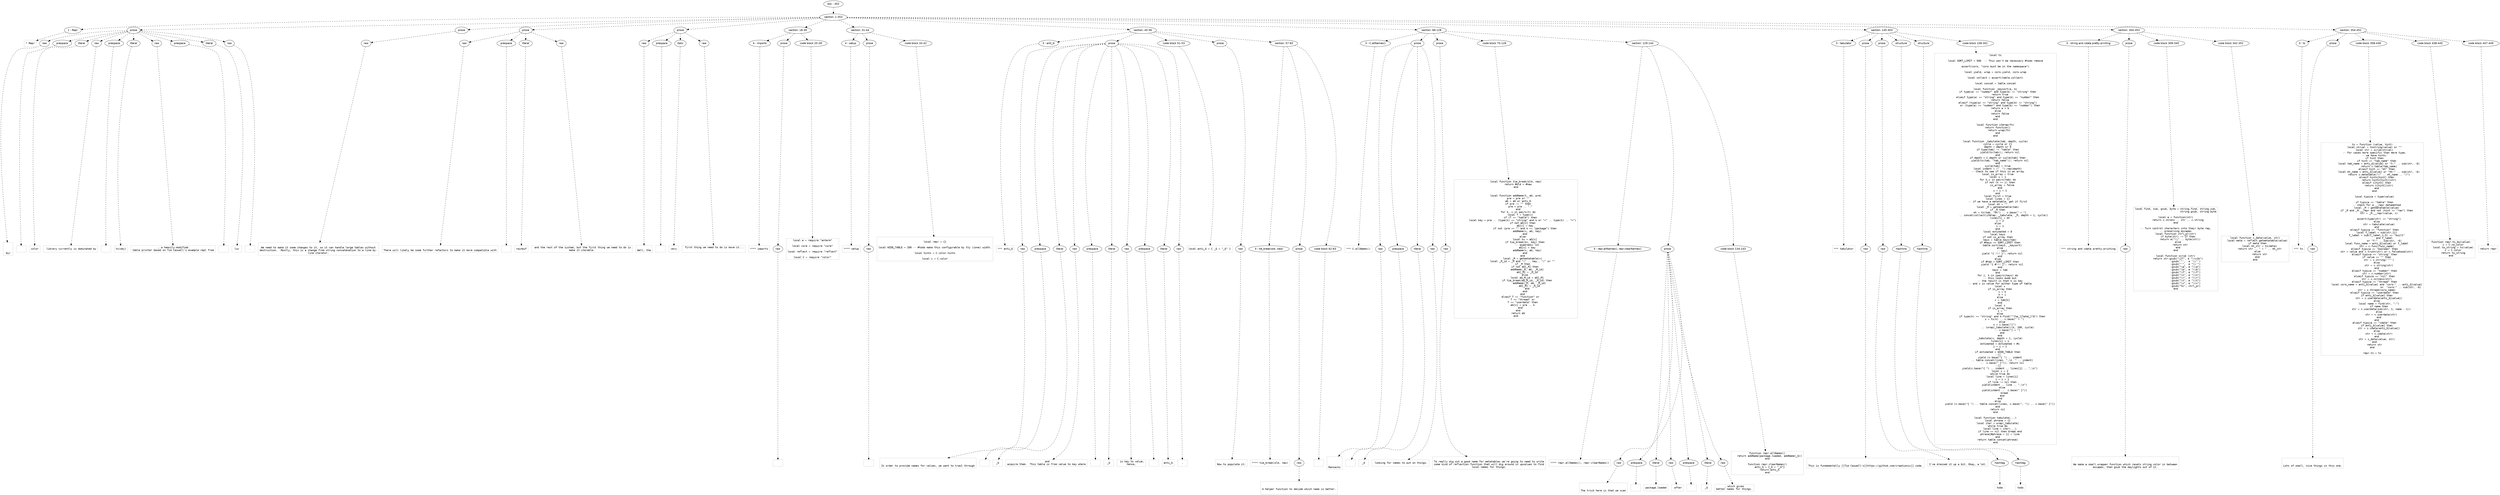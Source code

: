 digraph lpegNode {

node [fontname=Helvetica]
edge [style=dashed]

doc_0 [label="doc - 452"]


doc_0 -> { section_1}
{rank=same; section_1}

section_1 [label="section: 1-353"]


// END RANK doc_0

section_1 -> { header_2 prose_3 prose_4 prose_5 prose_6 section_7 section_8 section_9 section_10 section_11 section_12 section_13}
{rank=same; header_2 prose_3 prose_4 prose_5 prose_6 section_7 section_8 section_9 section_10 section_11 section_12 section_13}

header_2 [label="1 : Repr"]

prose_3 [label="prose"]

prose_4 [label="prose"]

prose_5 [label="prose"]

prose_6 [label="prose"]

section_7 [label="section: 18-30"]

section_8 [label="section: 31-44"]

section_9 [label="section: 45-56"]

section_10 [label="section: 66-128"]

section_11 [label="section: 145-303"]

section_12 [label="section: 304-353"]

section_13 [label="section: 354-452"]


// END RANK section_1

header_2 -> leaf_14
leaf_14  [color=Gray,shape=rectangle,fontname=Inconsolata,label="* Repr"]
// END RANK header_2

prose_3 -> { raw_15 prespace_16 literal_17 raw_18 prespace_19 literal_20 raw_21 prespace_22 literal_23 raw_24}
{rank=same; raw_15 prespace_16 literal_17 raw_18 prespace_19 literal_20 raw_21 prespace_22 literal_23 raw_24}

raw_15 [label="raw"]

prespace_16 [label="prespace"]

literal_17 [label="literal"]

raw_18 [label="raw"]

prespace_19 [label="prespace"]

literal_20 [label="literal"]

raw_21 [label="raw"]

prespace_22 [label="prespace"]

literal_23 [label="literal"]

raw_24 [label="raw"]


// END RANK prose_3

raw_15 -> leaf_25
leaf_25  [color=Gray,shape=rectangle,fontname=Inconsolata,label="


Our"]
// END RANK raw_15

prespace_16 -> leaf_26
leaf_26  [color=Gray,shape=rectangle,fontname=Inconsolata,label=" "]
// END RANK prespace_16

literal_17 -> leaf_27
leaf_27  [color=Gray,shape=rectangle,fontname=Inconsolata,label="color"]
// END RANK literal_17

raw_18 -> leaf_28
leaf_28  [color=Gray,shape=rectangle,fontname=Inconsolata,label=" library currently is dominated by"]
// END RANK raw_18

prespace_19 -> leaf_29
leaf_29  [color=Gray,shape=rectangle,fontname=Inconsolata,label=" "]
// END RANK prespace_19

literal_20 -> leaf_30
leaf_30  [color=Gray,shape=rectangle,fontname=Inconsolata,label="ts(obj)"]
// END RANK literal_20

raw_21 -> leaf_31
leaf_31  [color=Gray,shape=rectangle,fontname=Inconsolata,label=", a heavily-modified
table printer based on Tim Caswell's example repl from"]
// END RANK raw_21

prespace_22 -> leaf_32
leaf_32  [color=Gray,shape=rectangle,fontname=Inconsolata,label=" "]
// END RANK prespace_22

literal_23 -> leaf_33
leaf_33  [color=Gray,shape=rectangle,fontname=Inconsolata,label="luv"]
// END RANK literal_23

raw_24 -> leaf_34
leaf_34  [color=Gray,shape=rectangle,fontname=Inconsolata,label=".
"]
// END RANK raw_24

prose_4 -> { raw_35}
{rank=same; raw_35}

raw_35 [label="raw"]


// END RANK prose_4

raw_35 -> leaf_36
leaf_36  [color=Gray,shape=rectangle,fontname=Inconsolata,label="
We need to make it some changes to it, so it can handle large tables without
destruction.  Mostly, this is a change from string concatenation to a line-by-
line iterator.
"]
// END RANK raw_35

prose_5 -> { raw_37 prespace_38 literal_39 raw_40}
{rank=same; raw_37 prespace_38 literal_39 raw_40}

raw_37 [label="raw"]

prespace_38 [label="prespace"]

literal_39 [label="literal"]

raw_40 [label="raw"]


// END RANK prose_5

raw_37 -> leaf_41
leaf_41  [color=Gray,shape=rectangle,fontname=Inconsolata,label="
There will likely be some further refactors to make it more compatible with"]
// END RANK raw_37

prespace_38 -> leaf_42
leaf_42  [color=Gray,shape=rectangle,fontname=Inconsolata,label=""]
// END RANK prespace_38

literal_39 -> leaf_43
leaf_43  [color=Gray,shape=rectangle,fontname=Inconsolata,label="rainbuf"]
// END RANK literal_39

raw_40 -> leaf_44
leaf_44  [color=Gray,shape=rectangle,fontname=Inconsolata,label=" and the rest of the system, but the first thing we need to do is
make it iterable.
"]
// END RANK raw_40

prose_6 -> { raw_45 prespace_46 italic_47 raw_48}
{rank=same; raw_45 prespace_46 italic_47 raw_48}

raw_45 [label="raw"]

prespace_46 [label="prespace"]

italic_47 [label="italic"]

raw_48 [label="raw"]


// END RANK prose_6

raw_45 -> leaf_49
leaf_49  [color=Gray,shape=rectangle,fontname=Inconsolata,label="
Well, the"]
// END RANK raw_45

prespace_46 -> leaf_50
leaf_50  [color=Gray,shape=rectangle,fontname=Inconsolata,label=" "]
// END RANK prespace_46

italic_47 -> leaf_51
leaf_51  [color=Gray,shape=rectangle,fontname=Inconsolata,label="very"]
// END RANK italic_47

raw_48 -> leaf_52
leaf_52  [color=Gray,shape=rectangle,fontname=Inconsolata,label=" first thing we need to do is move it...

"]
// END RANK raw_48

section_7 -> { header_53 prose_54 codeblock_55}
{rank=same; header_53 prose_54 codeblock_55}

header_53 [label="4 : imports"]

prose_54 [label="prose"]

codeblock_55 [label="code block 20-28"]


// END RANK section_7

header_53 -> leaf_56
leaf_56  [color=Gray,shape=rectangle,fontname=Inconsolata,label="**** imports"]
// END RANK header_53

prose_54 -> { raw_57}
{rank=same; raw_57}

raw_57 [label="raw"]


// END RANK prose_54

raw_57 -> leaf_58
leaf_58  [color=Gray,shape=rectangle,fontname=Inconsolata,label="
"]
// END RANK raw_57

codeblock_55 -> leaf_59
leaf_59  [color=Gray,shape=rectangle,fontname=Inconsolata,label="local a = require \"anterm\"

local core = require \"core\"

local reflect = require \"reflect\"

local C = require \"color\""]
// END RANK codeblock_55

section_8 -> { header_60 prose_61 codeblock_62}
{rank=same; header_60 prose_61 codeblock_62}

header_60 [label="4 : setup"]

prose_61 [label="prose"]

codeblock_62 [label="code block 33-42"]


// END RANK section_8

header_60 -> leaf_63
leaf_63  [color=Gray,shape=rectangle,fontname=Inconsolata,label="**** setup"]
// END RANK header_60

prose_61 -> { raw_64}
{rank=same; raw_64}

raw_64 [label="raw"]


// END RANK prose_61

raw_64 -> leaf_65
leaf_65  [color=Gray,shape=rectangle,fontname=Inconsolata,label="
"]
// END RANK raw_64

codeblock_62 -> leaf_66
leaf_66  [color=Gray,shape=rectangle,fontname=Inconsolata,label="
local repr = {}

local WIDE_TABLE = 200 -- #todo make this configurable by tty (zone) width.

local hints = C.color.hints

local c = C.color"]
// END RANK codeblock_62

section_9 -> { header_67 prose_68 codeblock_69 prose_70 section_71}
{rank=same; header_67 prose_68 codeblock_69 prose_70 section_71}

header_67 [label="3 : anti_G"]

prose_68 [label="prose"]

codeblock_69 [label="code block 51-53"]

prose_70 [label="prose"]

section_71 [label="section: 57-65"]


// END RANK section_9

header_67 -> leaf_72
leaf_72  [color=Gray,shape=rectangle,fontname=Inconsolata,label="*** anti_G"]
// END RANK header_67

prose_68 -> { raw_73 prespace_74 literal_75 raw_76 prespace_77 literal_78 raw_79 prespace_80 literal_81 raw_82}
{rank=same; raw_73 prespace_74 literal_75 raw_76 prespace_77 literal_78 raw_79 prespace_80 literal_81 raw_82}

raw_73 [label="raw"]

prespace_74 [label="prespace"]

literal_75 [label="literal"]

raw_76 [label="raw"]

prespace_77 [label="prespace"]

literal_78 [label="literal"]

raw_79 [label="raw"]

prespace_80 [label="prespace"]

literal_81 [label="literal"]

raw_82 [label="raw"]


// END RANK prose_68

raw_73 -> leaf_83
leaf_83  [color=Gray,shape=rectangle,fontname=Inconsolata,label="

In order to provide names for values, we want to trawl through"]
// END RANK raw_73

prespace_74 -> leaf_84
leaf_84  [color=Gray,shape=rectangle,fontname=Inconsolata,label=" "]
// END RANK prespace_74

literal_75 -> leaf_85
leaf_85  [color=Gray,shape=rectangle,fontname=Inconsolata,label="_G"]
// END RANK literal_75

raw_76 -> leaf_86
leaf_86  [color=Gray,shape=rectangle,fontname=Inconsolata,label=" and
acquire them.  This table is from value to key where"]
// END RANK raw_76

prespace_77 -> leaf_87
leaf_87  [color=Gray,shape=rectangle,fontname=Inconsolata,label=" "]
// END RANK prespace_77

literal_78 -> leaf_88
leaf_88  [color=Gray,shape=rectangle,fontname=Inconsolata,label="_G"]
// END RANK literal_78

raw_79 -> leaf_89
leaf_89  [color=Gray,shape=rectangle,fontname=Inconsolata,label=" is key to value,
hence,"]
// END RANK raw_79

prespace_80 -> leaf_90
leaf_90  [color=Gray,shape=rectangle,fontname=Inconsolata,label=" "]
// END RANK prespace_80

literal_81 -> leaf_91
leaf_91  [color=Gray,shape=rectangle,fontname=Inconsolata,label="anti_G"]
// END RANK literal_81

raw_82 -> leaf_92
leaf_92  [color=Gray,shape=rectangle,fontname=Inconsolata,label=".
"]
// END RANK raw_82

codeblock_69 -> leaf_93
leaf_93  [color=Gray,shape=rectangle,fontname=Inconsolata,label="local anti_G = { _G = \"_G\" }"]
// END RANK codeblock_69

prose_70 -> { raw_94}
{rank=same; raw_94}

raw_94 [label="raw"]


// END RANK prose_70

raw_94 -> leaf_95
leaf_95  [color=Gray,shape=rectangle,fontname=Inconsolata,label="
Now to populate it:
"]
// END RANK raw_94

section_71 -> { header_96 prose_97 codeblock_98}
{rank=same; header_96 prose_97 codeblock_98}

header_96 [label="4 : tie_break(old, new)"]

prose_97 [label="prose"]

codeblock_98 [label="code block 62-63"]


// END RANK section_71

header_96 -> leaf_99
leaf_99  [color=Gray,shape=rectangle,fontname=Inconsolata,label="**** tie_break(old, new)"]
// END RANK header_96

prose_97 -> { raw_100}
{rank=same; raw_100}

raw_100 [label="raw"]


// END RANK prose_97

raw_100 -> leaf_101
leaf_101  [color=Gray,shape=rectangle,fontname=Inconsolata,label="

A helper function to decide which name is better.

"]
// END RANK raw_100

codeblock_98 -> leaf_102
leaf_102  [color=Gray,shape=rectangle,fontname=Inconsolata,label=""]
// END RANK codeblock_98

section_10 -> { header_103 prose_104 prose_105 codeblock_106 section_107}
{rank=same; header_103 prose_104 prose_105 codeblock_106 section_107}

header_103 [label="3 : C.allNames()"]

prose_104 [label="prose"]

prose_105 [label="prose"]

codeblock_106 [label="code block 75-126"]

section_107 [label="section: 129-144"]


// END RANK section_10

header_103 -> leaf_108
leaf_108  [color=Gray,shape=rectangle,fontname=Inconsolata,label="*** C.allNames()"]
// END RANK header_103

prose_104 -> { raw_109 prespace_110 literal_111 raw_112}
{rank=same; raw_109 prespace_110 literal_111 raw_112}

raw_109 [label="raw"]

prespace_110 [label="prespace"]

literal_111 [label="literal"]

raw_112 [label="raw"]


// END RANK prose_104

raw_109 -> leaf_113
leaf_113  [color=Gray,shape=rectangle,fontname=Inconsolata,label="


Ransacks"]
// END RANK raw_109

prespace_110 -> leaf_114
leaf_114  [color=Gray,shape=rectangle,fontname=Inconsolata,label=" "]
// END RANK prespace_110

literal_111 -> leaf_115
leaf_115  [color=Gray,shape=rectangle,fontname=Inconsolata,label="_G"]
// END RANK literal_111

raw_112 -> leaf_116
leaf_116  [color=Gray,shape=rectangle,fontname=Inconsolata,label=" looking for names to put on things.
"]
// END RANK raw_112

prose_105 -> { raw_117}
{rank=same; raw_117}

raw_117 [label="raw"]


// END RANK prose_105

raw_117 -> leaf_118
leaf_118  [color=Gray,shape=rectangle,fontname=Inconsolata,label="
To really dig out a good name for metatables we're going to need to write
some kind of reflection function that will dig around in upvalues to find
local names for things.
"]
// END RANK raw_117

codeblock_106 -> leaf_119
leaf_119  [color=Gray,shape=rectangle,fontname=Inconsolata,label="local function tie_break(old, new)
   return #old > #new
end


local function addName(t, aG, pre)
   pre = pre or \"\"
   aG = aG or anti_G
   if pre ~= \"\" then
      pre = pre .. \".\"
   end
   for k, v in pairs(t) do
      local T = type(v)
      if (T == \"table\") then
         local key = pre .. (type(k) == \"string\" and k or \"<\" .. type(k) .. \">\")
         if not aG[v] then
            aG[v] = key
            if not (pre == \"\" and k == \"package\") then
               addName(v, aG, key)
            end
         else
            local kv = aG[v]
            if tie_break(kv, key) then
               -- quadradic lol
               aG[v] = key
               addName(v, aG, key)
            end
         end
         local _M = getmetatable(v)
         local _M_id = _M and \"⟨\" .. key.. \"⟩\" or \"\"
         if _M then
            if not aG[_M] then
               addName(_M, aG, _M_id)
               aG[_M] = _M_id
            else
               local aG_M_id = aG[_M]
               if tie_break(aG_M_id, _M_id) then
                  addName(_M, aG, _M_id)
                  aG[_M] = _M_id
               end
            end
         end
      elseif T == \"function\" or
         T == \"thread\" or
         T == \"userdata\" then
         aG[v] = pre .. k
      end
   end
   return aG
end"]
// END RANK codeblock_106

section_107 -> { header_120 prose_121 codeblock_122}
{rank=same; header_120 prose_121 codeblock_122}

header_120 [label="4 : repr.allNames(), repr.clearNames()"]

prose_121 [label="prose"]

codeblock_122 [label="code block 134-143"]


// END RANK section_107

header_120 -> leaf_123
leaf_123  [color=Gray,shape=rectangle,fontname=Inconsolata,label="**** repr.allNames(), repr.clearNames()"]
// END RANK header_120

prose_121 -> { raw_124 prespace_125 literal_126 raw_127 prespace_128 literal_129 raw_130}
{rank=same; raw_124 prespace_125 literal_126 raw_127 prespace_128 literal_129 raw_130}

raw_124 [label="raw"]

prespace_125 [label="prespace"]

literal_126 [label="literal"]

raw_127 [label="raw"]

prespace_128 [label="prespace"]

literal_129 [label="literal"]

raw_130 [label="raw"]


// END RANK prose_121

raw_124 -> leaf_131
leaf_131  [color=Gray,shape=rectangle,fontname=Inconsolata,label="

The trick here is that we scan"]
// END RANK raw_124

prespace_125 -> leaf_132
leaf_132  [color=Gray,shape=rectangle,fontname=Inconsolata,label=" "]
// END RANK prespace_125

literal_126 -> leaf_133
leaf_133  [color=Gray,shape=rectangle,fontname=Inconsolata,label="package.loaded"]
// END RANK literal_126

raw_127 -> leaf_134
leaf_134  [color=Gray,shape=rectangle,fontname=Inconsolata,label=" after"]
// END RANK raw_127

prespace_128 -> leaf_135
leaf_135  [color=Gray,shape=rectangle,fontname=Inconsolata,label=" "]
// END RANK prespace_128

literal_129 -> leaf_136
leaf_136  [color=Gray,shape=rectangle,fontname=Inconsolata,label="_G"]
// END RANK literal_129

raw_130 -> leaf_137
leaf_137  [color=Gray,shape=rectangle,fontname=Inconsolata,label=", which gives
better names for things.
"]
// END RANK raw_130

codeblock_122 -> leaf_138
leaf_138  [color=Gray,shape=rectangle,fontname=Inconsolata,label="function repr.allNames()
   return addName(package.loaded, addName(_G))
end

function repr.clearNames()
   anti_G = {_G = \"_G\"}
   return anti_G
end"]
// END RANK codeblock_122

section_11 -> { header_139 prose_140 prose_141 structure_142 structure_143 codeblock_144}
{rank=same; header_139 prose_140 prose_141 structure_142 structure_143 codeblock_144}

header_139 [label="3 : tabulator"]

prose_140 [label="prose"]

prose_141 [label="prose"]

structure_142 [label="structure"]

structure_143 [label="structure"]

codeblock_144 [label="code block 158-301"]


// END RANK section_11

header_139 -> leaf_145
leaf_145  [color=Gray,shape=rectangle,fontname=Inconsolata,label="*** tabulator"]
// END RANK header_139

prose_140 -> { raw_146}
{rank=same; raw_146}

raw_146 [label="raw"]


// END RANK prose_140

raw_146 -> leaf_147
leaf_147  [color=Gray,shape=rectangle,fontname=Inconsolata,label="

This is fundamentally [[Tim Caswell's][https://github.com/creationix]] code.
"]
// END RANK raw_146

prose_141 -> { raw_148}
{rank=same; raw_148}

raw_148 [label="raw"]


// END RANK prose_141

raw_148 -> leaf_149
leaf_149  [color=Gray,shape=rectangle,fontname=Inconsolata,label="
I've dressed it up a bit. Okay, a lot.
"]
// END RANK raw_148

structure_142 -> { hashline_150}
{rank=same; hashline_150}

hashline_150 [label="hashline"]


// END RANK structure_142

hashline_150 -> { hashtag_151}
{rank=same; hashtag_151}

hashtag_151 [label="hashtag"]


// END RANK hashline_150

hashtag_151 -> leaf_152
leaf_152  [color=Gray,shape=rectangle,fontname=Inconsolata,label="todo"]
// END RANK hashtag_151

structure_143 -> { hashline_153}
{rank=same; hashline_153}

hashline_153 [label="hashline"]


// END RANK structure_143

hashline_153 -> { hashtag_154}
{rank=same; hashtag_154}

hashtag_154 [label="hashtag"]


// END RANK hashline_153

hashtag_154 -> leaf_155
leaf_155  [color=Gray,shape=rectangle,fontname=Inconsolata,label="todo"]
// END RANK hashtag_154

codeblock_144 -> leaf_156
leaf_156  [color=Gray,shape=rectangle,fontname=Inconsolata,label="local ts

local SORT_LIMIT = 500  -- This won't be necessary #todo remove

assert(coro, \"coro must be in the namespace\")

local yield, wrap = coro.yield, coro.wrap

local collect = assert(table.collect)

local concat = table.concat

local function _keysort(a, b)
   if type(a) == \"number\" and type(b) == \"string\" then
      return true
   elseif type(a) == \"string\" and type(b) == \"number\" then
      return false
   elseif (type(a) == \"string\" and type(b) == \"string\")
      or (type(a) == \"number\" and type(b) == \"number\") then
      return a < b
   else
      return false
   end
end

local function itWrap(fn)
   return function()
     return wrap(fn)
   end
end

local function _tabulate(tab, depth, cycle)
   cycle = cycle or {}
   depth = depth or 0
   if type(tab) ~= \"table\" then
      yield(ts(tab)); return nil
   end
   if depth > C.depth or cycle[tab] then
      yield(ts(tab, \"tab_name\")); return nil
   end
   cycle[tab] = true
   local indent = (\"  \"):rep(depth)
   -- Check to see if this is an array
   local is_array = true
   local i = 1
   for k,v in pairs(tab) do
      if not (k == i) then
         is_array = false
      end
      i = i + 1
   end
   local first = true
   local lines = {}
   -- if we have a metatable, get it first
   local mt = \"\"
   local _M = getmetatable(tab)
   if _M then
      mt = ts(tab, \"mt\") .. c.base(\" = \")
           .. concat(collect(itWrap, _tabulate, _M, depth + 1, cycle))
      lines[1] = mt
      i = 2
   else
      i = 1
   end
   local estimated = 0
   local keys
   if not is_array then
      keys = table.keys(tab)
      if #keys <= SORT_LIMIT then
         table.sort(keys, _keysort)
      else
         -- bail
         yield \"{ !!! }\"; return nil
      end
   else
      if #tab > SORT_LIMIT then
         yield \"{ #!!! }\"; return nil
      end
      keys = tab
   end
   for j, k in ipairs(keys) do
      -- this looks dumb but
      -- the result is that k is key
      -- and v is value for either type of table
      local v
      if is_array then
         v = k
         k = j
      else
         v = tab[k]
      end
      local s
      if is_array then
         s = \"\"
      else
         if type(k) == \"string\" and k:find(\"^[%a_][%a%d_]*$\") then
            s = ts(k) .. c.base(\" = \")
         else
            s = c.base(\"[\")
                .. (wrap(_tabulate))(k, 100, cycle)
                .. c.base(\"] = \")
         end
      end
      _tabulate(v, depth + 1, cycle)
      lines[i] = s
      estimated = estimated + #s
      i = i + 1
   end
   if estimated > WIDE_TABLE then
   --[[
      yield (c.base(\"{ \") .. indent
         .. table.concat(lines, \",\\n  \" .. indent)
         ..  c.base(\" }\")); return nil
   --]]
      yield(c.base(\"{ \") .. indent .. lines[1] .. \",\\n\")
      local i = 2
      while true do
         local line = lines[i]
         i = i + 1
         if line ~= nil then
            yield(indent .. line .. \",\\n\")
         else
            yield(indent ..  c.base(\" }\"))
            break
         end
      end
   else
      yield (c.base(\"{ \") .. table.concat(lines, c.base(\", \")) .. c.base(\" }\"))
   end
   return nil
end

local function tabulate(...)
   local phrase = {}
   local iter = wrap(_tabulate)
   while true do
      local line = iter(...)
      if line == nil then break end
      phrase[#phrase + 1] = line
   end
   return table.concat(phrase)
end"]
// END RANK codeblock_144

section_12 -> { header_157 prose_158 codeblock_159 codeblock_160}
{rank=same; header_157 prose_158 codeblock_159 codeblock_160}

header_157 [label="3 : string and cdata pretty-printing"]

prose_158 [label="prose"]

codeblock_159 [label="code block 309-340"]

codeblock_160 [label="code block 342-352"]


// END RANK section_12

header_157 -> leaf_161
leaf_161  [color=Gray,shape=rectangle,fontname=Inconsolata,label="*** string and cdata pretty-printing"]
// END RANK header_157

prose_158 -> { raw_162}
{rank=same; raw_162}

raw_162 [label="raw"]


// END RANK prose_158

raw_162 -> leaf_163
leaf_163  [color=Gray,shape=rectangle,fontname=Inconsolata,label="

We make a small wrapper function which resets string color in between
escapes, then gsub the daylights out of it.
"]
// END RANK raw_162

codeblock_159 -> leaf_164
leaf_164  [color=Gray,shape=rectangle,fontname=Inconsolata,label="local find, sub, gsub, byte = string.find, string.sub,
                              string.gsub, string.byte

local e = function(str)
   return c.stresc .. str .. c.string
end

-- Turn control characters into their byte rep,
-- preserving escapes
local function ctrl_pr(str)
   if byte(str) ~= 27 then
      return e(\"\\\\\" .. byte(str))
   else
      return str
   end
end

local function scrub (str)
   return str:gsub(\"\\27\", e \"\\\\x1b\")
             :gsub('\"',  e '\\\\\"')
             :gsub(\"'\",  e \"\\\\'\")
             :gsub(\"\\a\", e \"\\\\a\")
             :gsub(\"\\b\", e \"\\\\b\")
             :gsub(\"\\f\", e \"\\\\f\")
             :gsub(\"\\n\", e \"\\\\n\")
             :gsub(\"\\r\", e \"\\\\r\")
             :gsub(\"\\t\", e \"\\\\t\")
             :gsub(\"\\v\", e \"\\\\v\")
             :gsub(\"%c\", ctrl_pr)
end"]
// END RANK codeblock_159

codeblock_160 -> leaf_165
leaf_165  [color=Gray,shape=rectangle,fontname=Inconsolata,label="local function c_data(value, str)
   local meta = reflect.getmetatable(value)
   if meta then
      local mt_str = ts(meta)
      return str .. \" = \" .. mt_str
   else
      return str
   end
end"]
// END RANK codeblock_160

section_13 -> { header_166 prose_167 codeblock_168 codeblock_169 codeblock_170}
{rank=same; header_166 prose_167 codeblock_168 codeblock_169 codeblock_170}

header_166 [label="3 : ts"]

prose_167 [label="prose"]

codeblock_168 [label="code block 358-436"]

codeblock_169 [label="code block 438-445"]

codeblock_170 [label="code block 447-449"]


// END RANK section_13

header_166 -> leaf_171
leaf_171  [color=Gray,shape=rectangle,fontname=Inconsolata,label="*** ts"]
// END RANK header_166

prose_167 -> { raw_172}
{rank=same; raw_172}

raw_172 [label="raw"]


// END RANK prose_167

raw_172 -> leaf_173
leaf_173  [color=Gray,shape=rectangle,fontname=Inconsolata,label="

Lots of small, nice things in this one.
"]
// END RANK raw_172

codeblock_168 -> leaf_174
leaf_174  [color=Gray,shape=rectangle,fontname=Inconsolata,label="ts = function (value, hint)
   local strval = tostring(value) or \"\"
   local str = scrub(strval)
   -- For cases more specific than mere type,
   -- we have hints:
   if hint then
      if hint == \"tab_name\" then
         local tab_name = anti_G[value] or \"t:\" .. sub(str, -6)
         return c.table(tab_name)
      elseif hint == \"mt\" then
         local mt_name = anti_G[value] or \"mt:\" .. sub(str, -6)
         return c.metatable(\"⟨\" .. mt_name .. \"⟩\")
      elseif hints[hint] then
         return hints[hint](str)
      elseif c[hint] then
         return c[hint](str)
      end
   end

   local typica = type(value)

   if typica == \"table\" then
      -- check for a __repr metamethod
      local _M = getmetatable(value)
      if _M and _M.__repr and not (hint == \"raw\") then
         str = _M.__repr(value, c)

         assert(type(str) == \"string\")
      else
         str = tabulate(value)
      end
   elseif typica == \"function\" then
      local f_label = sub(str,11)
      f_label = sub(f_label,1,5) == \"built\"
                and f_label
                or \"f:\" .. sub(str, -6)
      local func_name = anti_G[value] or f_label
      str = c.func(func_name)
   elseif typica == \"boolean\" then
      str = value and c.truth(str) or c.falsehood(str)
   elseif typica == \"string\" then
      if value == \"\" then
         str = c.string('\"\"')
      else
         str = c.string(str)
      end
   elseif typica == \"number\" then
      str = c.number(str)
   elseif typica == \"nil\" then
      str = c.nilness(str)
   elseif typica == \"thread\" then
      local coro_name = anti_G[value] and \"coro:\" .. anti_G[value]
                                      or  \"coro:\" .. sub(str, -6)
      str = c.thread(coro_name)
   elseif typica == \"userdata\" then
      if anti_G[value] then
         str = c.userdata(anti_G[value])
      else
         local name = find(str, \":\")
         if name then
            str = c.userdata(sub(str, 1, name - 1))
         else
            str = c.userdata(str)
         end
      end
   elseif typica == \"cdata\" then
      if anti_G[value] then
         str = c.cdata(anti_G[value])
      else
         str = c.cdata(str)
      end
      str = c_data(value, str)
   end
   return str
end

repr.ts = ts"]
// END RANK codeblock_168

codeblock_169 -> leaf_175
leaf_175  [color=Gray,shape=rectangle,fontname=Inconsolata,label="function repr.ts_bw(value)
   c = C.no_color
   local to_string = ts(value)
   c = C.color
   return to_string
end"]
// END RANK codeblock_169

codeblock_170 -> leaf_176
leaf_176  [color=Gray,shape=rectangle,fontname=Inconsolata,label="return repr"]
// END RANK codeblock_170


}
